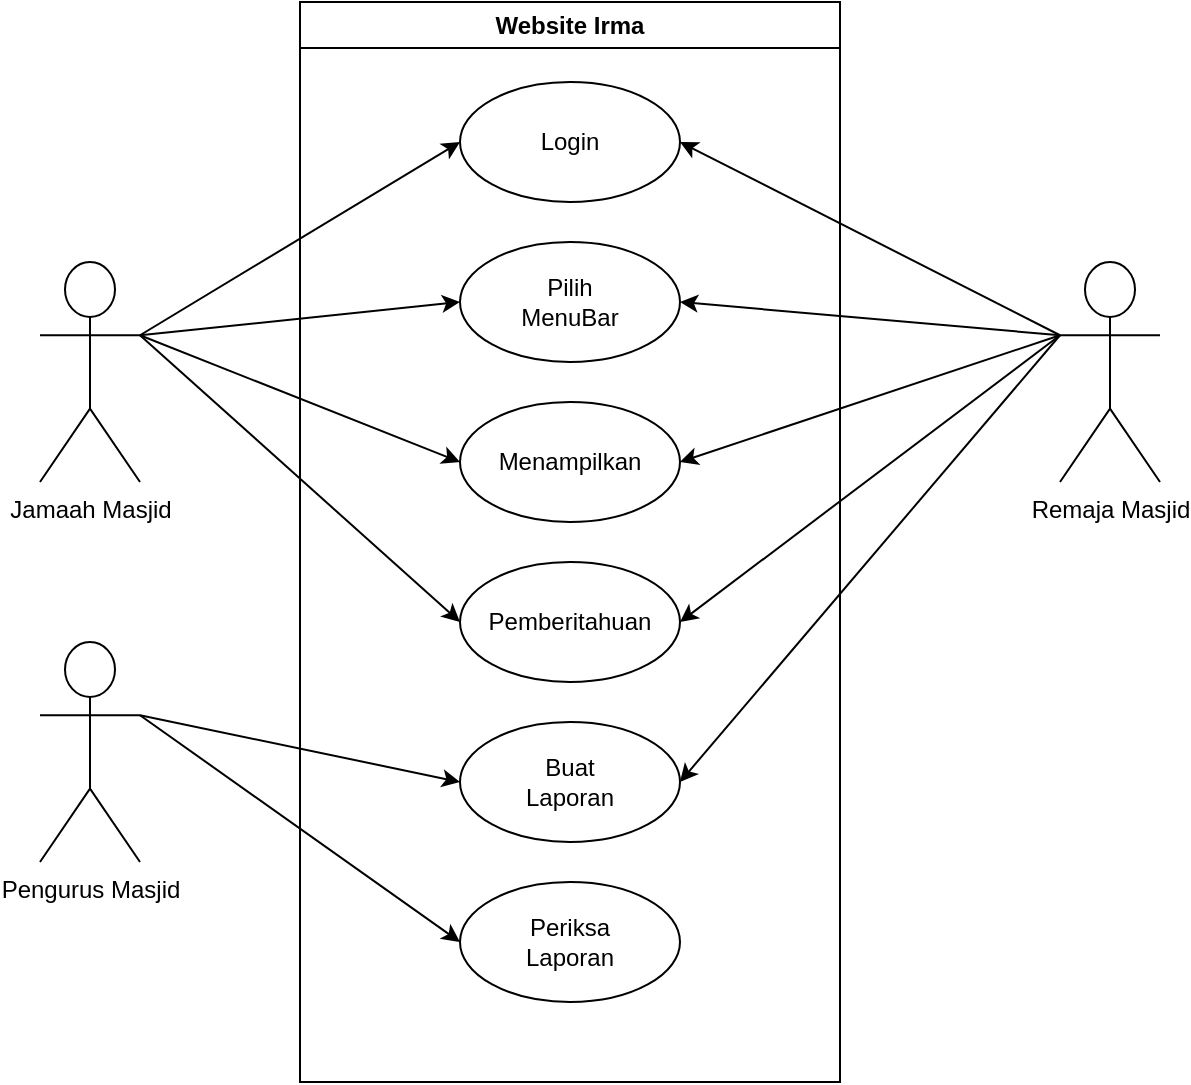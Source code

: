 <mxfile version="24.7.13">
  <diagram name="Page-1" id="IhhdbqqLN3FVIjAAMy17">
    <mxGraphModel dx="1058" dy="623" grid="1" gridSize="10" guides="1" tooltips="1" connect="1" arrows="1" fold="1" page="1" pageScale="1" pageWidth="850" pageHeight="1100" math="0" shadow="0">
      <root>
        <mxCell id="0" />
        <mxCell id="1" parent="0" />
        <mxCell id="Prk_caTTEjsdsHtMmqYC-1" value="Jamaah Masjid" style="shape=umlActor;verticalLabelPosition=bottom;verticalAlign=top;html=1;outlineConnect=0;" vertex="1" parent="1">
          <mxGeometry x="80" y="160" width="50" height="110" as="geometry" />
        </mxCell>
        <mxCell id="Prk_caTTEjsdsHtMmqYC-2" value="Login" style="ellipse;whiteSpace=wrap;html=1;" vertex="1" parent="1">
          <mxGeometry x="290" y="70" width="110" height="60" as="geometry" />
        </mxCell>
        <mxCell id="Prk_caTTEjsdsHtMmqYC-3" value="Pilih&lt;div&gt;MenuBar&lt;/div&gt;" style="ellipse;whiteSpace=wrap;html=1;" vertex="1" parent="1">
          <mxGeometry x="290" y="150" width="110" height="60" as="geometry" />
        </mxCell>
        <mxCell id="Prk_caTTEjsdsHtMmqYC-6" value="Menampilkan" style="ellipse;whiteSpace=wrap;html=1;" vertex="1" parent="1">
          <mxGeometry x="290" y="230" width="110" height="60" as="geometry" />
        </mxCell>
        <mxCell id="Prk_caTTEjsdsHtMmqYC-8" value="Pemberitahuan" style="ellipse;whiteSpace=wrap;html=1;" vertex="1" parent="1">
          <mxGeometry x="290" y="310" width="110" height="60" as="geometry" />
        </mxCell>
        <mxCell id="Prk_caTTEjsdsHtMmqYC-10" value="Buat&lt;div&gt;Laporan&lt;/div&gt;" style="ellipse;whiteSpace=wrap;html=1;" vertex="1" parent="1">
          <mxGeometry x="290" y="390" width="110" height="60" as="geometry" />
        </mxCell>
        <mxCell id="Prk_caTTEjsdsHtMmqYC-13" value="Periksa&lt;div&gt;Laporan&lt;/div&gt;" style="ellipse;whiteSpace=wrap;html=1;" vertex="1" parent="1">
          <mxGeometry x="290" y="470" width="110" height="60" as="geometry" />
        </mxCell>
        <mxCell id="Prk_caTTEjsdsHtMmqYC-15" value="Pengurus Masjid" style="shape=umlActor;verticalLabelPosition=bottom;verticalAlign=top;html=1;outlineConnect=0;" vertex="1" parent="1">
          <mxGeometry x="80" y="350" width="50" height="110" as="geometry" />
        </mxCell>
        <mxCell id="Prk_caTTEjsdsHtMmqYC-20" value="Website Irma" style="swimlane;whiteSpace=wrap;html=1;" vertex="1" parent="1">
          <mxGeometry x="210" y="30" width="270" height="540" as="geometry" />
        </mxCell>
        <mxCell id="Prk_caTTEjsdsHtMmqYC-21" value="Remaja Masjid" style="shape=umlActor;verticalLabelPosition=bottom;verticalAlign=top;html=1;outlineConnect=0;" vertex="1" parent="1">
          <mxGeometry x="590" y="160" width="50" height="110" as="geometry" />
        </mxCell>
        <mxCell id="Prk_caTTEjsdsHtMmqYC-24" value="" style="endArrow=classic;html=1;rounded=0;exitX=1;exitY=0.333;exitDx=0;exitDy=0;exitPerimeter=0;" edge="1" parent="1" source="Prk_caTTEjsdsHtMmqYC-1">
          <mxGeometry width="50" height="50" relative="1" as="geometry">
            <mxPoint x="320" y="350" as="sourcePoint" />
            <mxPoint x="290" y="100" as="targetPoint" />
          </mxGeometry>
        </mxCell>
        <mxCell id="Prk_caTTEjsdsHtMmqYC-25" value="" style="endArrow=classic;html=1;rounded=0;exitX=1;exitY=0.333;exitDx=0;exitDy=0;exitPerimeter=0;" edge="1" parent="1" source="Prk_caTTEjsdsHtMmqYC-1">
          <mxGeometry width="50" height="50" relative="1" as="geometry">
            <mxPoint x="320" y="350" as="sourcePoint" />
            <mxPoint x="290" y="180" as="targetPoint" />
          </mxGeometry>
        </mxCell>
        <mxCell id="Prk_caTTEjsdsHtMmqYC-26" value="" style="endArrow=classic;html=1;rounded=0;exitX=1;exitY=0.333;exitDx=0;exitDy=0;exitPerimeter=0;" edge="1" parent="1" source="Prk_caTTEjsdsHtMmqYC-1">
          <mxGeometry width="50" height="50" relative="1" as="geometry">
            <mxPoint x="320" y="350" as="sourcePoint" />
            <mxPoint x="290" y="260" as="targetPoint" />
          </mxGeometry>
        </mxCell>
        <mxCell id="Prk_caTTEjsdsHtMmqYC-27" value="" style="endArrow=classic;html=1;rounded=0;exitX=1;exitY=0.333;exitDx=0;exitDy=0;exitPerimeter=0;entryX=0;entryY=0.5;entryDx=0;entryDy=0;" edge="1" parent="1" source="Prk_caTTEjsdsHtMmqYC-1" target="Prk_caTTEjsdsHtMmqYC-8">
          <mxGeometry width="50" height="50" relative="1" as="geometry">
            <mxPoint x="320" y="350" as="sourcePoint" />
            <mxPoint x="370" y="300" as="targetPoint" />
          </mxGeometry>
        </mxCell>
        <mxCell id="Prk_caTTEjsdsHtMmqYC-28" value="" style="endArrow=classic;html=1;rounded=0;exitX=0;exitY=0.333;exitDx=0;exitDy=0;exitPerimeter=0;entryX=1;entryY=0.5;entryDx=0;entryDy=0;" edge="1" parent="1" source="Prk_caTTEjsdsHtMmqYC-21" target="Prk_caTTEjsdsHtMmqYC-2">
          <mxGeometry width="50" height="50" relative="1" as="geometry">
            <mxPoint x="320" y="350" as="sourcePoint" />
            <mxPoint x="370" y="300" as="targetPoint" />
          </mxGeometry>
        </mxCell>
        <mxCell id="Prk_caTTEjsdsHtMmqYC-29" value="" style="endArrow=classic;html=1;rounded=0;exitX=0;exitY=0.333;exitDx=0;exitDy=0;exitPerimeter=0;entryX=1;entryY=0.5;entryDx=0;entryDy=0;" edge="1" parent="1" source="Prk_caTTEjsdsHtMmqYC-21" target="Prk_caTTEjsdsHtMmqYC-3">
          <mxGeometry width="50" height="50" relative="1" as="geometry">
            <mxPoint x="320" y="350" as="sourcePoint" />
            <mxPoint x="370" y="300" as="targetPoint" />
          </mxGeometry>
        </mxCell>
        <mxCell id="Prk_caTTEjsdsHtMmqYC-30" value="" style="endArrow=classic;html=1;rounded=0;exitX=0;exitY=0.333;exitDx=0;exitDy=0;exitPerimeter=0;entryX=1;entryY=0.5;entryDx=0;entryDy=0;" edge="1" parent="1" source="Prk_caTTEjsdsHtMmqYC-21" target="Prk_caTTEjsdsHtMmqYC-6">
          <mxGeometry width="50" height="50" relative="1" as="geometry">
            <mxPoint x="320" y="350" as="sourcePoint" />
            <mxPoint x="370" y="300" as="targetPoint" />
          </mxGeometry>
        </mxCell>
        <mxCell id="Prk_caTTEjsdsHtMmqYC-31" value="" style="endArrow=classic;html=1;rounded=0;exitX=0;exitY=0.333;exitDx=0;exitDy=0;exitPerimeter=0;entryX=1;entryY=0.5;entryDx=0;entryDy=0;" edge="1" parent="1" source="Prk_caTTEjsdsHtMmqYC-21" target="Prk_caTTEjsdsHtMmqYC-8">
          <mxGeometry width="50" height="50" relative="1" as="geometry">
            <mxPoint x="320" y="350" as="sourcePoint" />
            <mxPoint x="370" y="300" as="targetPoint" />
          </mxGeometry>
        </mxCell>
        <mxCell id="Prk_caTTEjsdsHtMmqYC-32" value="" style="endArrow=classic;html=1;rounded=0;exitX=0;exitY=0.333;exitDx=0;exitDy=0;exitPerimeter=0;entryX=1;entryY=0.5;entryDx=0;entryDy=0;" edge="1" parent="1" source="Prk_caTTEjsdsHtMmqYC-21" target="Prk_caTTEjsdsHtMmqYC-10">
          <mxGeometry width="50" height="50" relative="1" as="geometry">
            <mxPoint x="320" y="350" as="sourcePoint" />
            <mxPoint x="370" y="300" as="targetPoint" />
          </mxGeometry>
        </mxCell>
        <mxCell id="Prk_caTTEjsdsHtMmqYC-33" value="" style="endArrow=classic;html=1;rounded=0;exitX=1;exitY=0.333;exitDx=0;exitDy=0;exitPerimeter=0;entryX=0;entryY=0.5;entryDx=0;entryDy=0;" edge="1" parent="1" source="Prk_caTTEjsdsHtMmqYC-15" target="Prk_caTTEjsdsHtMmqYC-10">
          <mxGeometry width="50" height="50" relative="1" as="geometry">
            <mxPoint x="320" y="350" as="sourcePoint" />
            <mxPoint x="370" y="300" as="targetPoint" />
          </mxGeometry>
        </mxCell>
        <mxCell id="Prk_caTTEjsdsHtMmqYC-34" value="" style="endArrow=classic;html=1;rounded=0;exitX=1;exitY=0.333;exitDx=0;exitDy=0;exitPerimeter=0;entryX=0;entryY=0.5;entryDx=0;entryDy=0;" edge="1" parent="1" source="Prk_caTTEjsdsHtMmqYC-15" target="Prk_caTTEjsdsHtMmqYC-13">
          <mxGeometry width="50" height="50" relative="1" as="geometry">
            <mxPoint x="320" y="350" as="sourcePoint" />
            <mxPoint x="370" y="300" as="targetPoint" />
          </mxGeometry>
        </mxCell>
      </root>
    </mxGraphModel>
  </diagram>
</mxfile>

